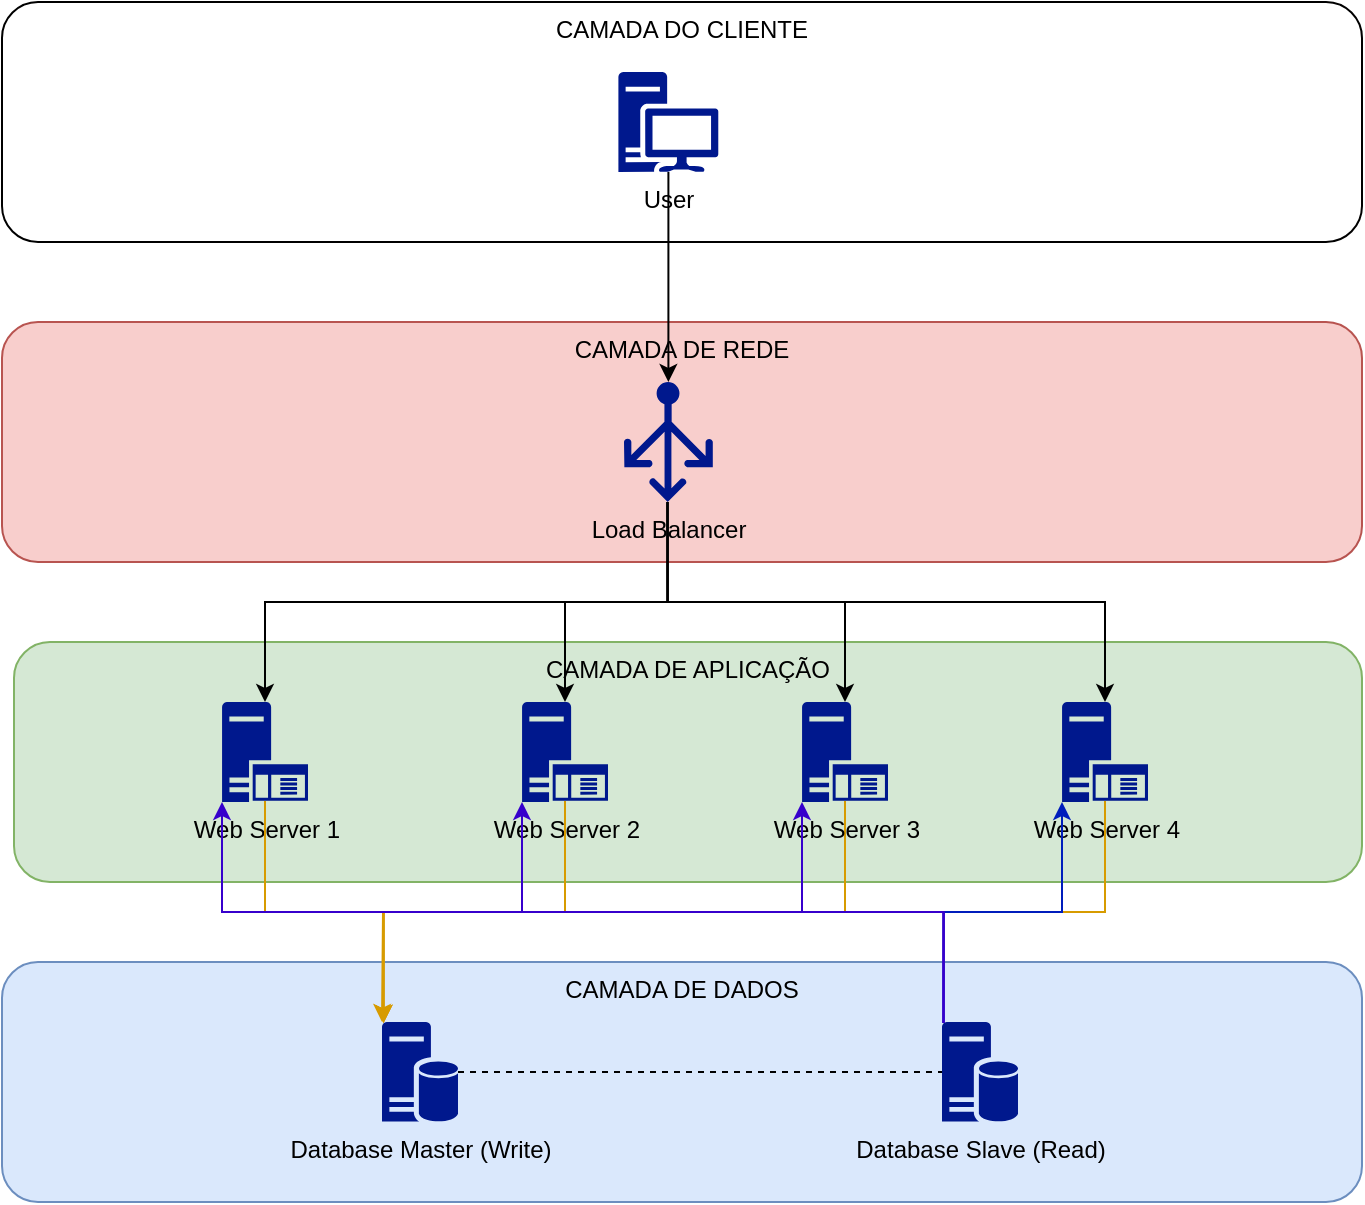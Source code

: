 <mxfile version="26.0.3">
  <diagram name="Página-1" id="VKyi8EB5Q9uoUH1Q6XIR">
    <mxGraphModel dx="1434" dy="844" grid="1" gridSize="10" guides="1" tooltips="1" connect="1" arrows="1" fold="1" page="1" pageScale="1" pageWidth="827" pageHeight="1169" math="0" shadow="0">
      <root>
        <mxCell id="0" />
        <mxCell id="1" parent="0" />
        <mxCell id="W_z0Jk9q-JvmuJH_w3dW-7" value="CAMADA DO CLIENTE" style="rounded=1;whiteSpace=wrap;html=1;verticalAlign=top;" parent="1" vertex="1">
          <mxGeometry x="80" y="40" width="680" height="120" as="geometry" />
        </mxCell>
        <mxCell id="W_z0Jk9q-JvmuJH_w3dW-8" value="CAMADA DE REDE" style="rounded=1;whiteSpace=wrap;html=1;fillColor=#f8cecc;strokeColor=#b85450;verticalAlign=top;" parent="1" vertex="1">
          <mxGeometry x="80" y="200" width="680" height="120" as="geometry" />
        </mxCell>
        <mxCell id="W_z0Jk9q-JvmuJH_w3dW-9" value="CAMADA DE APLICAÇÃO" style="rounded=1;whiteSpace=wrap;html=1;fillColor=#d5e8d4;strokeColor=#82b366;verticalAlign=top;" parent="1" vertex="1">
          <mxGeometry x="86" y="360" width="674" height="120" as="geometry" />
        </mxCell>
        <mxCell id="W_z0Jk9q-JvmuJH_w3dW-10" value="CAMADA DE DADOS" style="rounded=1;whiteSpace=wrap;html=1;fillColor=#dae8fc;strokeColor=#6c8ebf;horizontal=1;verticalAlign=top;" parent="1" vertex="1">
          <mxGeometry x="80" y="520" width="680" height="120" as="geometry" />
        </mxCell>
        <mxCell id="W_z0Jk9q-JvmuJH_w3dW-11" value="Load Balancer&lt;div&gt;&lt;br&gt;&lt;/div&gt;" style="sketch=0;aspect=fixed;pointerEvents=1;shadow=0;dashed=0;html=1;strokeColor=none;labelPosition=center;verticalLabelPosition=bottom;verticalAlign=top;align=center;fillColor=#00188D;shape=mxgraph.azure.load_balancer_generic" parent="1" vertex="1">
          <mxGeometry x="391.0" y="230" width="44.4" height="60" as="geometry" />
        </mxCell>
        <mxCell id="W_z0Jk9q-JvmuJH_w3dW-17" value="Web Server 1" style="sketch=0;aspect=fixed;pointerEvents=1;shadow=0;dashed=0;html=1;strokeColor=none;labelPosition=center;verticalLabelPosition=bottom;verticalAlign=top;align=center;fillColor=#00188D;shape=mxgraph.mscae.enterprise.application_server" parent="1" vertex="1">
          <mxGeometry x="190" y="390" width="43" height="50" as="geometry" />
        </mxCell>
        <mxCell id="W_z0Jk9q-JvmuJH_w3dW-18" value="Web Server 2" style="sketch=0;aspect=fixed;pointerEvents=1;shadow=0;dashed=0;html=1;strokeColor=none;labelPosition=center;verticalLabelPosition=bottom;verticalAlign=top;align=center;fillColor=#00188D;shape=mxgraph.mscae.enterprise.application_server" parent="1" vertex="1">
          <mxGeometry x="340" y="390" width="43" height="50" as="geometry" />
        </mxCell>
        <mxCell id="W_z0Jk9q-JvmuJH_w3dW-33" style="edgeStyle=orthogonalEdgeStyle;rounded=0;orthogonalLoop=1;jettySize=auto;html=1;exitX=0.5;exitY=0.99;exitDx=0;exitDy=0;exitPerimeter=0;fillColor=#ffcd28;strokeColor=#d79b00;gradientColor=#ffa500;" parent="1" source="W_z0Jk9q-JvmuJH_w3dW-19" edge="1">
          <mxGeometry relative="1" as="geometry">
            <mxPoint x="270" y="550" as="targetPoint" />
          </mxGeometry>
        </mxCell>
        <mxCell id="W_z0Jk9q-JvmuJH_w3dW-19" value="Web Server 3" style="sketch=0;aspect=fixed;pointerEvents=1;shadow=0;dashed=0;html=1;strokeColor=none;labelPosition=center;verticalLabelPosition=bottom;verticalAlign=top;align=center;fillColor=#00188D;shape=mxgraph.mscae.enterprise.application_server" parent="1" vertex="1">
          <mxGeometry x="480" y="390" width="43" height="50" as="geometry" />
        </mxCell>
        <mxCell id="W_z0Jk9q-JvmuJH_w3dW-20" value="Web Server 4&lt;div&gt;&lt;br&gt;&lt;/div&gt;" style="sketch=0;aspect=fixed;pointerEvents=1;shadow=0;dashed=0;html=1;strokeColor=none;labelPosition=center;verticalLabelPosition=bottom;verticalAlign=top;align=center;fillColor=#00188D;shape=mxgraph.mscae.enterprise.application_server" parent="1" vertex="1">
          <mxGeometry x="610" y="390" width="43" height="50" as="geometry" />
        </mxCell>
        <mxCell id="W_z0Jk9q-JvmuJH_w3dW-23" value="Database Master (Write)" style="sketch=0;aspect=fixed;pointerEvents=1;shadow=0;dashed=0;html=1;strokeColor=none;labelPosition=center;verticalLabelPosition=bottom;verticalAlign=top;align=center;fillColor=#00188D;shape=mxgraph.mscae.enterprise.database_server" parent="1" vertex="1">
          <mxGeometry x="270" y="550" width="38" height="50" as="geometry" />
        </mxCell>
        <mxCell id="W_z0Jk9q-JvmuJH_w3dW-24" value="Database Slave (Read)" style="sketch=0;aspect=fixed;pointerEvents=1;shadow=0;dashed=0;html=1;strokeColor=none;labelPosition=center;verticalLabelPosition=bottom;verticalAlign=top;align=center;fillColor=#00188D;shape=mxgraph.mscae.enterprise.database_server" parent="1" vertex="1">
          <mxGeometry x="550" y="550" width="38" height="50" as="geometry" />
        </mxCell>
        <mxCell id="W_z0Jk9q-JvmuJH_w3dW-27" style="edgeStyle=orthogonalEdgeStyle;rounded=0;orthogonalLoop=1;jettySize=auto;html=1;exitX=0.49;exitY=1;exitDx=0;exitDy=0;exitPerimeter=0;entryX=0.5;entryY=0;entryDx=0;entryDy=0;entryPerimeter=0;" parent="1" source="W_z0Jk9q-JvmuJH_w3dW-11" target="W_z0Jk9q-JvmuJH_w3dW-17" edge="1">
          <mxGeometry relative="1" as="geometry" />
        </mxCell>
        <mxCell id="W_z0Jk9q-JvmuJH_w3dW-28" style="edgeStyle=orthogonalEdgeStyle;rounded=0;orthogonalLoop=1;jettySize=auto;html=1;exitX=0.49;exitY=1;exitDx=0;exitDy=0;exitPerimeter=0;entryX=0.5;entryY=0;entryDx=0;entryDy=0;entryPerimeter=0;" parent="1" source="W_z0Jk9q-JvmuJH_w3dW-11" target="W_z0Jk9q-JvmuJH_w3dW-18" edge="1">
          <mxGeometry relative="1" as="geometry" />
        </mxCell>
        <mxCell id="W_z0Jk9q-JvmuJH_w3dW-29" style="edgeStyle=orthogonalEdgeStyle;rounded=0;orthogonalLoop=1;jettySize=auto;html=1;exitX=0.49;exitY=1;exitDx=0;exitDy=0;exitPerimeter=0;entryX=0.5;entryY=0;entryDx=0;entryDy=0;entryPerimeter=0;" parent="1" source="W_z0Jk9q-JvmuJH_w3dW-11" target="W_z0Jk9q-JvmuJH_w3dW-19" edge="1">
          <mxGeometry relative="1" as="geometry" />
        </mxCell>
        <mxCell id="W_z0Jk9q-JvmuJH_w3dW-30" style="edgeStyle=orthogonalEdgeStyle;rounded=0;orthogonalLoop=1;jettySize=auto;html=1;exitX=0.49;exitY=1;exitDx=0;exitDy=0;exitPerimeter=0;entryX=0.5;entryY=0;entryDx=0;entryDy=0;entryPerimeter=0;" parent="1" source="W_z0Jk9q-JvmuJH_w3dW-11" target="W_z0Jk9q-JvmuJH_w3dW-20" edge="1">
          <mxGeometry relative="1" as="geometry" />
        </mxCell>
        <mxCell id="W_z0Jk9q-JvmuJH_w3dW-31" style="edgeStyle=orthogonalEdgeStyle;rounded=0;orthogonalLoop=1;jettySize=auto;html=1;exitX=0.5;exitY=0.99;exitDx=0;exitDy=0;exitPerimeter=0;entryX=0.02;entryY=0.01;entryDx=0;entryDy=0;entryPerimeter=0;fillColor=#ffcd28;strokeColor=#d79b00;gradientColor=#ffa500;" parent="1" source="W_z0Jk9q-JvmuJH_w3dW-17" target="W_z0Jk9q-JvmuJH_w3dW-23" edge="1">
          <mxGeometry relative="1" as="geometry" />
        </mxCell>
        <mxCell id="W_z0Jk9q-JvmuJH_w3dW-32" style="edgeStyle=orthogonalEdgeStyle;rounded=0;orthogonalLoop=1;jettySize=auto;html=1;exitX=0.5;exitY=0.99;exitDx=0;exitDy=0;exitPerimeter=0;entryX=0.02;entryY=0.01;entryDx=0;entryDy=0;entryPerimeter=0;fillColor=#ffcd28;strokeColor=#d79b00;gradientColor=#ffa500;" parent="1" source="W_z0Jk9q-JvmuJH_w3dW-18" target="W_z0Jk9q-JvmuJH_w3dW-23" edge="1">
          <mxGeometry relative="1" as="geometry" />
        </mxCell>
        <mxCell id="W_z0Jk9q-JvmuJH_w3dW-34" style="edgeStyle=orthogonalEdgeStyle;rounded=0;orthogonalLoop=1;jettySize=auto;html=1;exitX=0.5;exitY=0.99;exitDx=0;exitDy=0;exitPerimeter=0;entryX=0.02;entryY=0.01;entryDx=0;entryDy=0;entryPerimeter=0;fillColor=#ffcd28;strokeColor=#d79b00;gradientColor=#ffa500;" parent="1" source="W_z0Jk9q-JvmuJH_w3dW-20" target="W_z0Jk9q-JvmuJH_w3dW-23" edge="1">
          <mxGeometry relative="1" as="geometry" />
        </mxCell>
        <mxCell id="W_z0Jk9q-JvmuJH_w3dW-40" value="" style="endArrow=none;dashed=1;html=1;rounded=0;entryX=0;entryY=0.5;entryDx=0;entryDy=0;entryPerimeter=0;exitX=1;exitY=0.5;exitDx=0;exitDy=0;exitPerimeter=0;" parent="1" source="W_z0Jk9q-JvmuJH_w3dW-23" target="W_z0Jk9q-JvmuJH_w3dW-24" edge="1">
          <mxGeometry width="50" height="50" relative="1" as="geometry">
            <mxPoint x="308" y="580" as="sourcePoint" />
            <mxPoint x="358" y="530" as="targetPoint" />
          </mxGeometry>
        </mxCell>
        <mxCell id="W_z0Jk9q-JvmuJH_w3dW-41" value="User" style="sketch=0;aspect=fixed;pointerEvents=1;shadow=0;dashed=0;html=1;strokeColor=none;labelPosition=center;verticalLabelPosition=bottom;verticalAlign=top;align=center;fillColor=#00188D;shape=mxgraph.mscae.enterprise.workstation_client" parent="1" vertex="1">
          <mxGeometry x="388.2" y="75" width="50" height="50" as="geometry" />
        </mxCell>
        <mxCell id="W_z0Jk9q-JvmuJH_w3dW-42" style="edgeStyle=orthogonalEdgeStyle;rounded=0;orthogonalLoop=1;jettySize=auto;html=1;exitX=0.5;exitY=1;exitDx=0;exitDy=0;exitPerimeter=0;entryX=0.5;entryY=0;entryDx=0;entryDy=0;entryPerimeter=0;" parent="1" source="W_z0Jk9q-JvmuJH_w3dW-41" target="W_z0Jk9q-JvmuJH_w3dW-11" edge="1">
          <mxGeometry relative="1" as="geometry" />
        </mxCell>
        <mxCell id="GTPjhxBC1vTgny2kPDkh-1" style="edgeStyle=orthogonalEdgeStyle;rounded=0;orthogonalLoop=1;jettySize=auto;html=1;exitX=0.02;exitY=0.01;exitDx=0;exitDy=0;exitPerimeter=0;entryX=0;entryY=1;entryDx=0;entryDy=0;entryPerimeter=0;fillColor=#0050ef;strokeColor=#001DBC;" edge="1" parent="1" source="W_z0Jk9q-JvmuJH_w3dW-24" target="W_z0Jk9q-JvmuJH_w3dW-20">
          <mxGeometry relative="1" as="geometry" />
        </mxCell>
        <mxCell id="GTPjhxBC1vTgny2kPDkh-2" style="edgeStyle=orthogonalEdgeStyle;rounded=0;orthogonalLoop=1;jettySize=auto;html=1;exitX=0.02;exitY=0.01;exitDx=0;exitDy=0;exitPerimeter=0;entryX=0;entryY=1;entryDx=0;entryDy=0;entryPerimeter=0;fillColor=#6a00ff;strokeColor=#3700CC;" edge="1" parent="1" source="W_z0Jk9q-JvmuJH_w3dW-24" target="W_z0Jk9q-JvmuJH_w3dW-19">
          <mxGeometry relative="1" as="geometry" />
        </mxCell>
        <mxCell id="GTPjhxBC1vTgny2kPDkh-3" style="edgeStyle=orthogonalEdgeStyle;rounded=0;orthogonalLoop=1;jettySize=auto;html=1;exitX=0.02;exitY=0.01;exitDx=0;exitDy=0;exitPerimeter=0;entryX=0;entryY=1;entryDx=0;entryDy=0;entryPerimeter=0;fillColor=#6a00ff;strokeColor=#3700CC;" edge="1" parent="1" source="W_z0Jk9q-JvmuJH_w3dW-24" target="W_z0Jk9q-JvmuJH_w3dW-18">
          <mxGeometry relative="1" as="geometry" />
        </mxCell>
        <mxCell id="GTPjhxBC1vTgny2kPDkh-4" style="edgeStyle=orthogonalEdgeStyle;rounded=0;orthogonalLoop=1;jettySize=auto;html=1;exitX=0.02;exitY=0.01;exitDx=0;exitDy=0;exitPerimeter=0;entryX=0;entryY=1;entryDx=0;entryDy=0;entryPerimeter=0;fillColor=#6a00ff;strokeColor=#3700CC;" edge="1" parent="1" source="W_z0Jk9q-JvmuJH_w3dW-24" target="W_z0Jk9q-JvmuJH_w3dW-17">
          <mxGeometry relative="1" as="geometry" />
        </mxCell>
      </root>
    </mxGraphModel>
  </diagram>
</mxfile>
